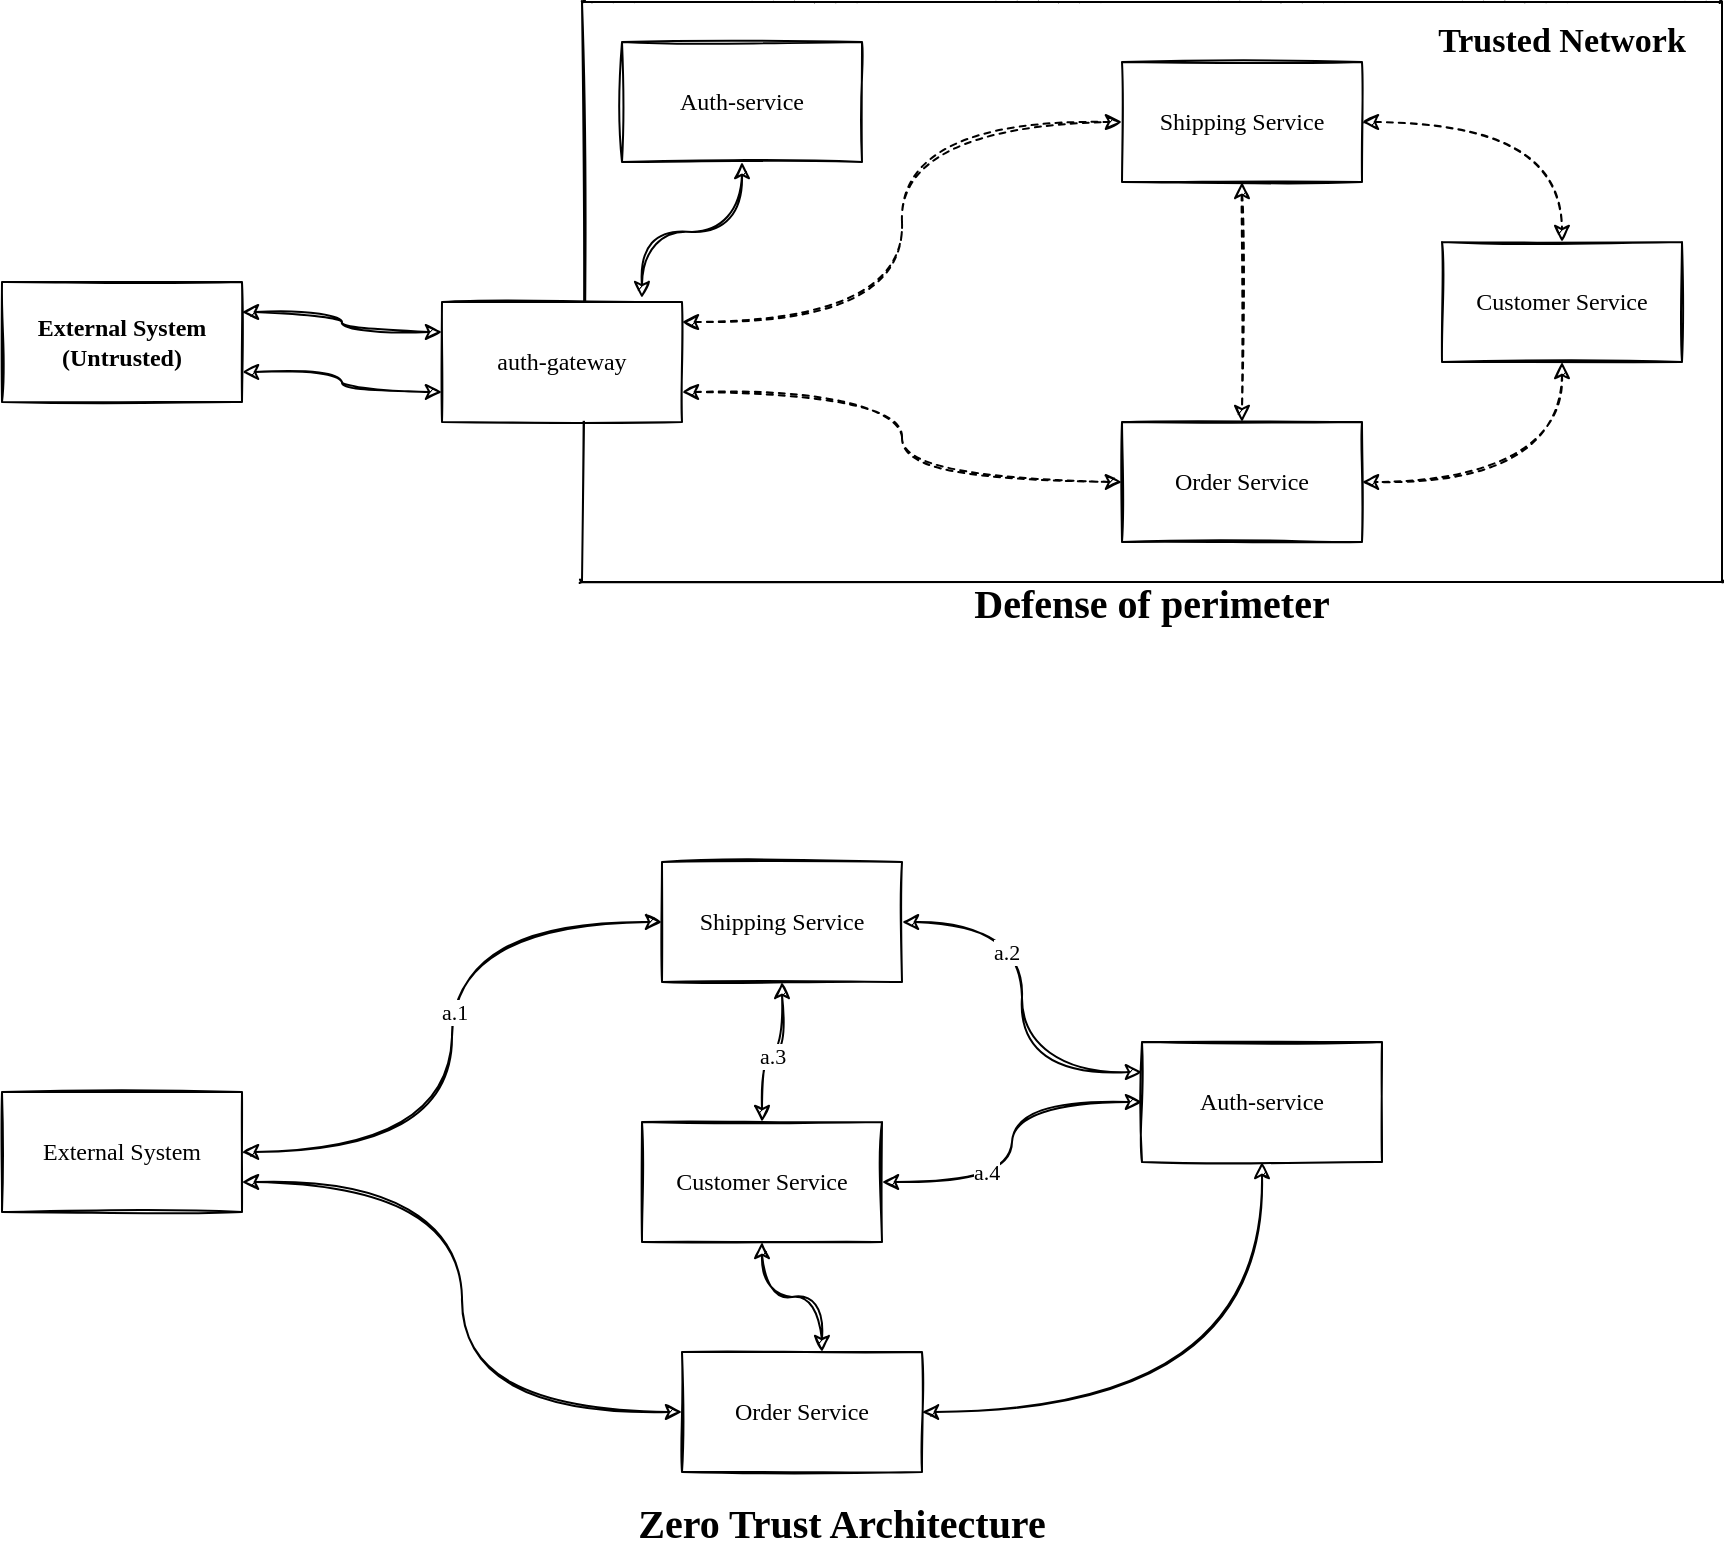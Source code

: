<mxfile version="15.2.7" type="device"><diagram id="TOTlEe0Sz4yYaU9K-yLM" name="Page-1"><mxGraphModel dx="1933" dy="892" grid="1" gridSize="10" guides="1" tooltips="1" connect="1" arrows="1" fold="1" page="1" pageScale="1" pageWidth="827" pageHeight="1169" math="0" shadow="0"><root><mxCell id="0"/><mxCell id="1" parent="0"/><mxCell id="s1_EjEU3nSw1YuO1Acm7-9" value="" style="swimlane;startSize=0;shadow=0;sketch=1;strokeColor=#000000;fillColor=#000000;swimlaneFillColor=none;swimlaneLine=0;rounded=1;fillStyle=auto;fontFamily=Comic Sans MS;" vertex="1" parent="1"><mxGeometry x="180" y="250" width="570" height="290" as="geometry"><mxRectangle x="180" y="250" width="50" height="40" as="alternateBounds"/></mxGeometry></mxCell><mxCell id="s1_EjEU3nSw1YuO1Acm7-11" value="Auth-service" style="rounded=0;whiteSpace=wrap;html=1;shadow=0;sketch=1;strokeColor=default;fontFamily=Comic Sans MS;" vertex="1" parent="s1_EjEU3nSw1YuO1Acm7-9"><mxGeometry x="20" y="20" width="120" height="60" as="geometry"/></mxCell><mxCell id="s1_EjEU3nSw1YuO1Acm7-20" style="edgeStyle=orthogonalEdgeStyle;curved=1;sketch=1;orthogonalLoop=1;jettySize=auto;html=1;exitX=1;exitY=0.5;exitDx=0;exitDy=0;dashed=1;startArrow=classic;startFill=1;entryX=0.5;entryY=0;entryDx=0;entryDy=0;fontFamily=Comic Sans MS;" edge="1" parent="s1_EjEU3nSw1YuO1Acm7-9" source="s1_EjEU3nSw1YuO1Acm7-13" target="s1_EjEU3nSw1YuO1Acm7-16"><mxGeometry relative="1" as="geometry"/></mxCell><mxCell id="s1_EjEU3nSw1YuO1Acm7-22" style="edgeStyle=orthogonalEdgeStyle;curved=1;sketch=1;orthogonalLoop=1;jettySize=auto;html=1;exitX=0.5;exitY=1;exitDx=0;exitDy=0;dashed=1;startArrow=classic;startFill=1;entryX=0.5;entryY=0;entryDx=0;entryDy=0;fontFamily=Comic Sans MS;" edge="1" parent="s1_EjEU3nSw1YuO1Acm7-9" source="s1_EjEU3nSw1YuO1Acm7-13" target="s1_EjEU3nSw1YuO1Acm7-17"><mxGeometry relative="1" as="geometry"/></mxCell><mxCell id="s1_EjEU3nSw1YuO1Acm7-13" value="&lt;font&gt;Shipping Service&lt;/font&gt;" style="rounded=0;whiteSpace=wrap;html=1;shadow=0;sketch=1;strokeColor=default;fontFamily=Comic Sans MS;" vertex="1" parent="s1_EjEU3nSw1YuO1Acm7-9"><mxGeometry x="270" y="30" width="120" height="60" as="geometry"/></mxCell><mxCell id="s1_EjEU3nSw1YuO1Acm7-21" style="edgeStyle=orthogonalEdgeStyle;curved=1;sketch=1;orthogonalLoop=1;jettySize=auto;html=1;dashed=1;startArrow=classic;startFill=1;entryX=1;entryY=0.5;entryDx=0;entryDy=0;exitX=0.5;exitY=1;exitDx=0;exitDy=0;fontFamily=Comic Sans MS;" edge="1" parent="s1_EjEU3nSw1YuO1Acm7-9" source="s1_EjEU3nSw1YuO1Acm7-16" target="s1_EjEU3nSw1YuO1Acm7-17"><mxGeometry relative="1" as="geometry"/></mxCell><mxCell id="s1_EjEU3nSw1YuO1Acm7-16" value="&lt;font&gt;Customer Service&lt;/font&gt;" style="rounded=0;whiteSpace=wrap;html=1;shadow=0;sketch=1;strokeColor=default;fontFamily=Comic Sans MS;" vertex="1" parent="s1_EjEU3nSw1YuO1Acm7-9"><mxGeometry x="430" y="120" width="120" height="60" as="geometry"/></mxCell><mxCell id="s1_EjEU3nSw1YuO1Acm7-17" value="Order Service" style="rounded=0;whiteSpace=wrap;html=1;shadow=0;sketch=1;strokeColor=default;fontFamily=Comic Sans MS;" vertex="1" parent="s1_EjEU3nSw1YuO1Acm7-9"><mxGeometry x="270" y="210" width="120" height="60" as="geometry"/></mxCell><mxCell id="s1_EjEU3nSw1YuO1Acm7-10" value="auth-gateway" style="rounded=0;whiteSpace=wrap;html=1;shadow=0;sketch=1;strokeColor=default;fontFamily=Comic Sans MS;" vertex="1" parent="s1_EjEU3nSw1YuO1Acm7-9"><mxGeometry x="-70" y="150" width="120" height="60" as="geometry"/></mxCell><mxCell id="s1_EjEU3nSw1YuO1Acm7-12" style="edgeStyle=orthogonalEdgeStyle;sketch=1;orthogonalLoop=1;jettySize=auto;html=1;exitX=0.5;exitY=1;exitDx=0;exitDy=0;entryX=0.833;entryY=-0.033;entryDx=0;entryDy=0;entryPerimeter=0;startArrow=classic;startFill=1;curved=1;fontFamily=Comic Sans MS;" edge="1" parent="s1_EjEU3nSw1YuO1Acm7-9" source="s1_EjEU3nSw1YuO1Acm7-11" target="s1_EjEU3nSw1YuO1Acm7-10"><mxGeometry relative="1" as="geometry"/></mxCell><mxCell id="s1_EjEU3nSw1YuO1Acm7-15" style="edgeStyle=orthogonalEdgeStyle;curved=1;sketch=1;orthogonalLoop=1;jettySize=auto;html=1;entryX=0;entryY=0.5;entryDx=0;entryDy=0;startArrow=classic;startFill=1;dashed=1;fontFamily=Comic Sans MS;" edge="1" parent="s1_EjEU3nSw1YuO1Acm7-9" source="s1_EjEU3nSw1YuO1Acm7-10" target="s1_EjEU3nSw1YuO1Acm7-13"><mxGeometry relative="1" as="geometry"><Array as="points"><mxPoint x="160" y="160"/><mxPoint x="160" y="60"/></Array></mxGeometry></mxCell><mxCell id="s1_EjEU3nSw1YuO1Acm7-18" style="edgeStyle=orthogonalEdgeStyle;curved=1;sketch=1;orthogonalLoop=1;jettySize=auto;html=1;exitX=1;exitY=0.75;exitDx=0;exitDy=0;dashed=1;startArrow=classic;startFill=1;entryX=0;entryY=0.5;entryDx=0;entryDy=0;fontFamily=Comic Sans MS;" edge="1" parent="s1_EjEU3nSw1YuO1Acm7-9" source="s1_EjEU3nSw1YuO1Acm7-10" target="s1_EjEU3nSw1YuO1Acm7-17"><mxGeometry relative="1" as="geometry"><Array as="points"><mxPoint x="160" y="195"/><mxPoint x="160" y="240"/></Array></mxGeometry></mxCell><mxCell id="s1_EjEU3nSw1YuO1Acm7-58" value="&lt;b&gt;&lt;font style=&quot;font-size: 17px&quot;&gt;Trusted Network&lt;/font&gt;&lt;/b&gt;" style="text;html=1;strokeColor=none;fillColor=none;align=center;verticalAlign=middle;whiteSpace=wrap;rounded=0;shadow=0;sketch=1;fontFamily=Comic Sans MS;" vertex="1" parent="s1_EjEU3nSw1YuO1Acm7-9"><mxGeometry x="410" y="10" width="160" height="20" as="geometry"/></mxCell><mxCell id="s1_EjEU3nSw1YuO1Acm7-25" style="edgeStyle=orthogonalEdgeStyle;curved=1;sketch=1;orthogonalLoop=1;jettySize=auto;html=1;exitX=1;exitY=0.25;exitDx=0;exitDy=0;entryX=0;entryY=0.25;entryDx=0;entryDy=0;startArrow=classic;startFill=1;fontFamily=Comic Sans MS;" edge="1" parent="1" source="s1_EjEU3nSw1YuO1Acm7-23" target="s1_EjEU3nSw1YuO1Acm7-10"><mxGeometry relative="1" as="geometry"/></mxCell><mxCell id="s1_EjEU3nSw1YuO1Acm7-26" style="edgeStyle=orthogonalEdgeStyle;curved=1;sketch=1;orthogonalLoop=1;jettySize=auto;html=1;exitX=1;exitY=0.75;exitDx=0;exitDy=0;entryX=0;entryY=0.75;entryDx=0;entryDy=0;startArrow=classic;startFill=1;fontFamily=Comic Sans MS;" edge="1" parent="1" source="s1_EjEU3nSw1YuO1Acm7-23" target="s1_EjEU3nSw1YuO1Acm7-10"><mxGeometry relative="1" as="geometry"/></mxCell><mxCell id="s1_EjEU3nSw1YuO1Acm7-23" value="&lt;b&gt;External System&lt;br&gt;(Untrusted)&lt;/b&gt;" style="rounded=0;whiteSpace=wrap;html=1;shadow=0;sketch=1;strokeColor=default;fontFamily=Comic Sans MS;" vertex="1" parent="1"><mxGeometry x="-110" y="390" width="120" height="60" as="geometry"/></mxCell><mxCell id="s1_EjEU3nSw1YuO1Acm7-35" value="&lt;b&gt;&lt;font style=&quot;font-size: 20px&quot;&gt;Defense of perimeter&lt;/font&gt;&lt;/b&gt;" style="text;html=1;strokeColor=none;fillColor=none;align=center;verticalAlign=middle;whiteSpace=wrap;rounded=0;shadow=0;sketch=1;fontFamily=Comic Sans MS;" vertex="1" parent="1"><mxGeometry x="355" y="540" width="220" height="20" as="geometry"/></mxCell><mxCell id="s1_EjEU3nSw1YuO1Acm7-44" style="edgeStyle=orthogonalEdgeStyle;curved=1;sketch=1;orthogonalLoop=1;jettySize=auto;html=1;entryX=0;entryY=0.5;entryDx=0;entryDy=0;startArrow=classic;startFill=1;fontFamily=Comic Sans MS;" edge="1" parent="1" source="s1_EjEU3nSw1YuO1Acm7-36" target="s1_EjEU3nSw1YuO1Acm7-40"><mxGeometry relative="1" as="geometry"><mxPoint x="220" y="670" as="targetPoint"/></mxGeometry></mxCell><mxCell id="s1_EjEU3nSw1YuO1Acm7-54" value="a.1" style="edgeLabel;html=1;align=center;verticalAlign=middle;resizable=0;points=[];fontFamily=Comic Sans MS;" vertex="1" connectable="0" parent="s1_EjEU3nSw1YuO1Acm7-44"><mxGeometry x="0.078" y="-1" relative="1" as="geometry"><mxPoint as="offset"/></mxGeometry></mxCell><mxCell id="s1_EjEU3nSw1YuO1Acm7-53" style="edgeStyle=orthogonalEdgeStyle;curved=1;sketch=1;orthogonalLoop=1;jettySize=auto;html=1;exitX=1;exitY=0.75;exitDx=0;exitDy=0;startArrow=classic;startFill=1;entryX=0;entryY=0.5;entryDx=0;entryDy=0;fontFamily=Comic Sans MS;" edge="1" parent="1" source="s1_EjEU3nSw1YuO1Acm7-36" target="s1_EjEU3nSw1YuO1Acm7-43"><mxGeometry relative="1" as="geometry"/></mxCell><mxCell id="s1_EjEU3nSw1YuO1Acm7-36" value="External System" style="rounded=0;whiteSpace=wrap;html=1;shadow=0;sketch=1;strokeColor=default;fontFamily=Comic Sans MS;" vertex="1" parent="1"><mxGeometry x="-110" y="795" width="120" height="60" as="geometry"/></mxCell><mxCell id="s1_EjEU3nSw1YuO1Acm7-37" value="Auth-service" style="rounded=0;whiteSpace=wrap;html=1;shadow=0;sketch=1;strokeColor=default;fontFamily=Comic Sans MS;" vertex="1" parent="1"><mxGeometry x="460" y="770" width="120" height="60" as="geometry"/></mxCell><mxCell id="s1_EjEU3nSw1YuO1Acm7-45" style="edgeStyle=orthogonalEdgeStyle;curved=1;sketch=1;orthogonalLoop=1;jettySize=auto;html=1;entryX=0;entryY=0.25;entryDx=0;entryDy=0;startArrow=classic;startFill=1;exitX=1;exitY=0.5;exitDx=0;exitDy=0;fontFamily=Comic Sans MS;" edge="1" parent="1" source="s1_EjEU3nSw1YuO1Acm7-40" target="s1_EjEU3nSw1YuO1Acm7-37"><mxGeometry relative="1" as="geometry"><mxPoint x="340" y="685" as="sourcePoint"/><mxPoint x="490" y="725" as="targetPoint"/></mxGeometry></mxCell><mxCell id="s1_EjEU3nSw1YuO1Acm7-55" value="a.2" style="edgeLabel;html=1;align=center;verticalAlign=middle;resizable=0;points=[];fontFamily=Comic Sans MS;" vertex="1" connectable="0" parent="s1_EjEU3nSw1YuO1Acm7-45"><mxGeometry x="-0.238" y="-8" relative="1" as="geometry"><mxPoint as="offset"/></mxGeometry></mxCell><mxCell id="s1_EjEU3nSw1YuO1Acm7-40" value="Shipping Service" style="rounded=0;whiteSpace=wrap;html=1;shadow=0;sketch=1;strokeColor=default;fontFamily=Comic Sans MS;" vertex="1" parent="1"><mxGeometry x="220" y="680" width="120" height="60" as="geometry"/></mxCell><mxCell id="s1_EjEU3nSw1YuO1Acm7-49" style="edgeStyle=orthogonalEdgeStyle;curved=1;sketch=1;orthogonalLoop=1;jettySize=auto;html=1;entryX=0;entryY=0.5;entryDx=0;entryDy=0;startArrow=classic;startFill=1;fontFamily=Comic Sans MS;" edge="1" parent="1" source="s1_EjEU3nSw1YuO1Acm7-42" target="s1_EjEU3nSw1YuO1Acm7-37"><mxGeometry relative="1" as="geometry"><mxPoint x="490" y="725" as="targetPoint"/></mxGeometry></mxCell><mxCell id="s1_EjEU3nSw1YuO1Acm7-57" value="a.4" style="edgeLabel;html=1;align=center;verticalAlign=middle;resizable=0;points=[];fontFamily=Comic Sans MS;" vertex="1" connectable="0" parent="s1_EjEU3nSw1YuO1Acm7-49"><mxGeometry x="-0.386" y="5" relative="1" as="geometry"><mxPoint as="offset"/></mxGeometry></mxCell><mxCell id="s1_EjEU3nSw1YuO1Acm7-51" style="edgeStyle=orthogonalEdgeStyle;curved=1;sketch=1;orthogonalLoop=1;jettySize=auto;html=1;entryX=0.583;entryY=0;entryDx=0;entryDy=0;entryPerimeter=0;startArrow=classic;startFill=1;fontFamily=Comic Sans MS;" edge="1" parent="1" source="s1_EjEU3nSw1YuO1Acm7-42" target="s1_EjEU3nSw1YuO1Acm7-43"><mxGeometry relative="1" as="geometry"/></mxCell><mxCell id="s1_EjEU3nSw1YuO1Acm7-52" style="edgeStyle=orthogonalEdgeStyle;curved=1;sketch=1;orthogonalLoop=1;jettySize=auto;html=1;entryX=0.5;entryY=1;entryDx=0;entryDy=0;startArrow=classic;startFill=1;fontFamily=Comic Sans MS;" edge="1" parent="1" source="s1_EjEU3nSw1YuO1Acm7-42" target="s1_EjEU3nSw1YuO1Acm7-40"><mxGeometry relative="1" as="geometry"><mxPoint x="289.96" y="715" as="targetPoint"/></mxGeometry></mxCell><mxCell id="s1_EjEU3nSw1YuO1Acm7-56" value="a.3" style="edgeLabel;html=1;align=center;verticalAlign=middle;resizable=0;points=[];fontFamily=Comic Sans MS;" vertex="1" connectable="0" parent="s1_EjEU3nSw1YuO1Acm7-52"><mxGeometry y="-2" relative="1" as="geometry"><mxPoint as="offset"/></mxGeometry></mxCell><mxCell id="s1_EjEU3nSw1YuO1Acm7-42" value="Customer Service" style="rounded=0;whiteSpace=wrap;html=1;shadow=0;sketch=1;strokeColor=default;fontFamily=Comic Sans MS;" vertex="1" parent="1"><mxGeometry x="210" y="810" width="120" height="60" as="geometry"/></mxCell><mxCell id="s1_EjEU3nSw1YuO1Acm7-59" style="edgeStyle=orthogonalEdgeStyle;curved=1;sketch=1;orthogonalLoop=1;jettySize=auto;html=1;entryX=0.5;entryY=1;entryDx=0;entryDy=0;fontFamily=Comic Sans MS;startArrow=classic;startFill=1;" edge="1" parent="1" source="s1_EjEU3nSw1YuO1Acm7-43" target="s1_EjEU3nSw1YuO1Acm7-37"><mxGeometry relative="1" as="geometry"/></mxCell><mxCell id="s1_EjEU3nSw1YuO1Acm7-43" value="Order Service" style="rounded=0;whiteSpace=wrap;html=1;shadow=0;sketch=1;strokeColor=default;fontFamily=Comic Sans MS;" vertex="1" parent="1"><mxGeometry x="230" y="925" width="120" height="60" as="geometry"/></mxCell><mxCell id="s1_EjEU3nSw1YuO1Acm7-60" value="&lt;b&gt;&lt;font style=&quot;font-size: 20px&quot;&gt;Zero Trust Architecture&lt;/font&gt;&lt;/b&gt;" style="text;html=1;strokeColor=none;fillColor=none;align=center;verticalAlign=middle;whiteSpace=wrap;rounded=0;shadow=0;sketch=1;fontFamily=Comic Sans MS;" vertex="1" parent="1"><mxGeometry x="180" y="1000" width="260" height="20" as="geometry"/></mxCell></root></mxGraphModel></diagram></mxfile>